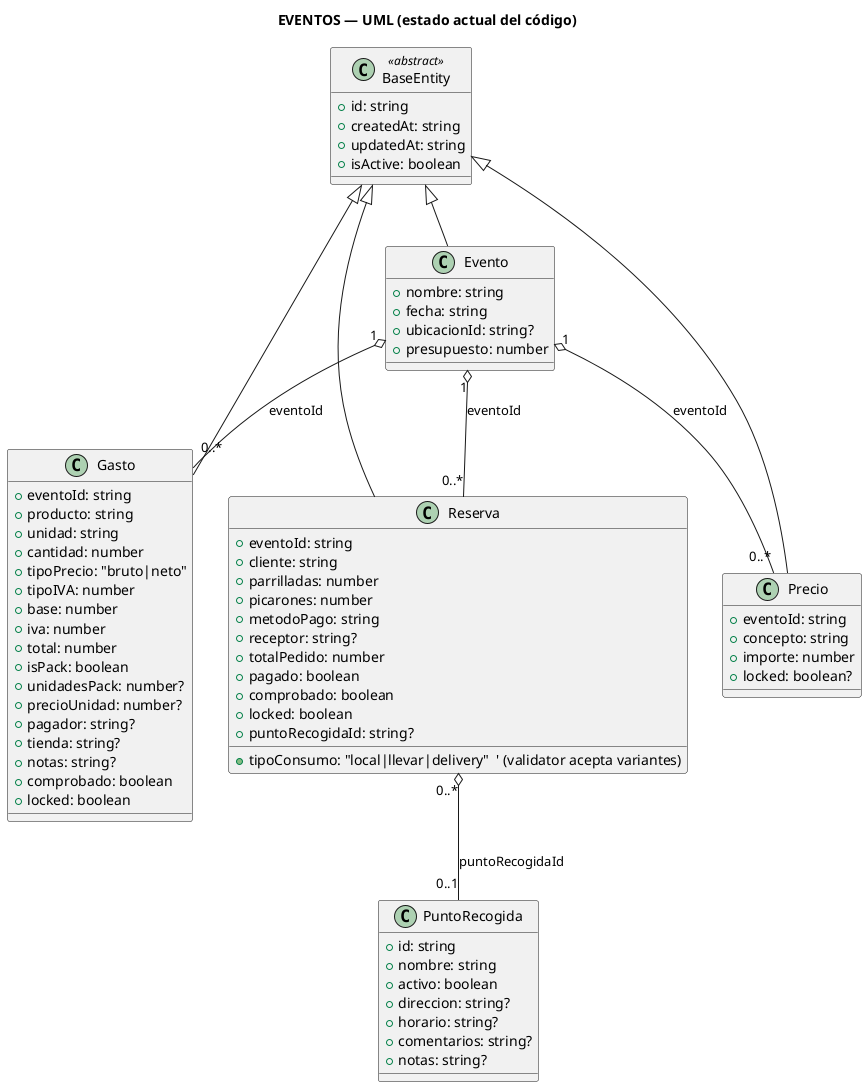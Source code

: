 @startuml
title EVENTOS — UML (estado actual del código)

class BaseEntity <<abstract>> {
  +id: string
  +createdAt: string
  +updatedAt: string
  +isActive: boolean
}

class Evento {
  +nombre: string
  +fecha: string
  +ubicacionId: string?
  +presupuesto: number
}

class Gasto {
  +eventoId: string
  +producto: string
  +unidad: string
  +cantidad: number
  +tipoPrecio: "bruto|neto"
  +tipoIVA: number
  +base: number
  +iva: number
  +total: number
  +isPack: boolean
  +unidadesPack: number?
  +precioUnidad: number?
  +pagador: string?
  +tienda: string?
  +notas: string?
  +comprobado: boolean
  +locked: boolean
}

class Precio {
  +eventoId: string
  +concepto: string
  +importe: number
  +locked: boolean?
}

class Reserva {
  +eventoId: string
  +cliente: string
  +parrilladas: number
  +picarones: number
  +tipoConsumo: "local|llevar|delivery"  ' (validator acepta variantes)
  +metodoPago: string
  +receptor: string?
  +totalPedido: number
  +pagado: boolean
  +comprobado: boolean
  +locked: boolean
  +puntoRecogidaId: string?
}

class PuntoRecogida {
  +id: string
  +nombre: string
  +activo: boolean
  +direccion: string?
  +horario: string?
  +comentarios: string?
  +notas: string?
}

BaseEntity <|-- Evento
BaseEntity <|-- Gasto
BaseEntity <|-- Precio
BaseEntity <|-- Reserva

Evento "1" o-- "0..*" Gasto : eventoId
Evento "1" o-- "0..*" Precio : eventoId
Evento "1" o-- "0..*" Reserva : eventoId
Reserva "0..*" o-- "0..1" PuntoRecogida : puntoRecogidaId

@enduml
